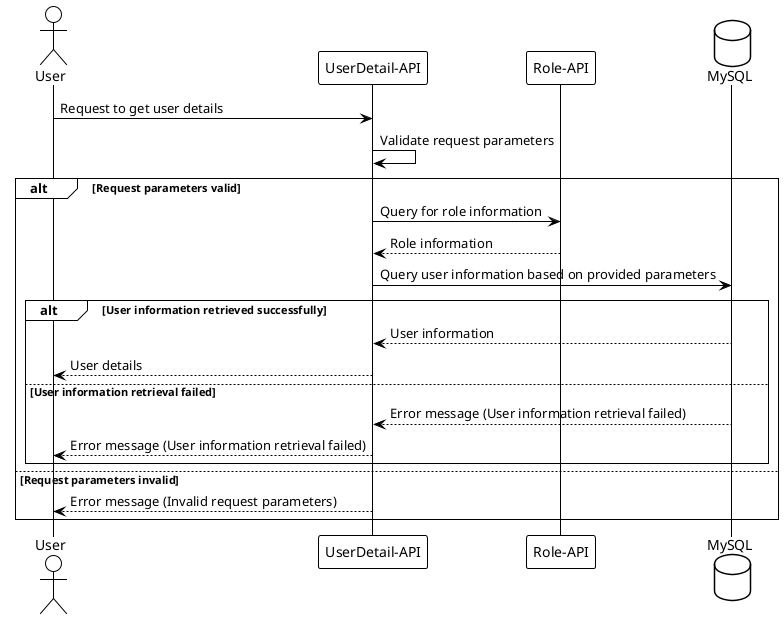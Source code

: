 @startuml
!theme plain

actor User
participant "UserDetail-API" as UserDetailAPI
participant "Role-API" as RoleAPI
database MySQL

User -> UserDetailAPI: Request to get user details
UserDetailAPI -> UserDetailAPI: Validate request parameters
alt Request parameters valid
    UserDetailAPI -> RoleAPI: Query for role information
    RoleAPI --> UserDetailAPI: Role information
    UserDetailAPI -> MySQL: Query user information based on provided parameters
    alt User information retrieved successfully
        MySQL --> UserDetailAPI: User information
        UserDetailAPI --> User: User details
    else User information retrieval failed
        MySQL --> UserDetailAPI: Error message (User information retrieval failed)
        UserDetailAPI --> User: Error message (User information retrieval failed)
    end
else Request parameters invalid
    UserDetailAPI --> User: Error message (Invalid request parameters)
end
@enduml
